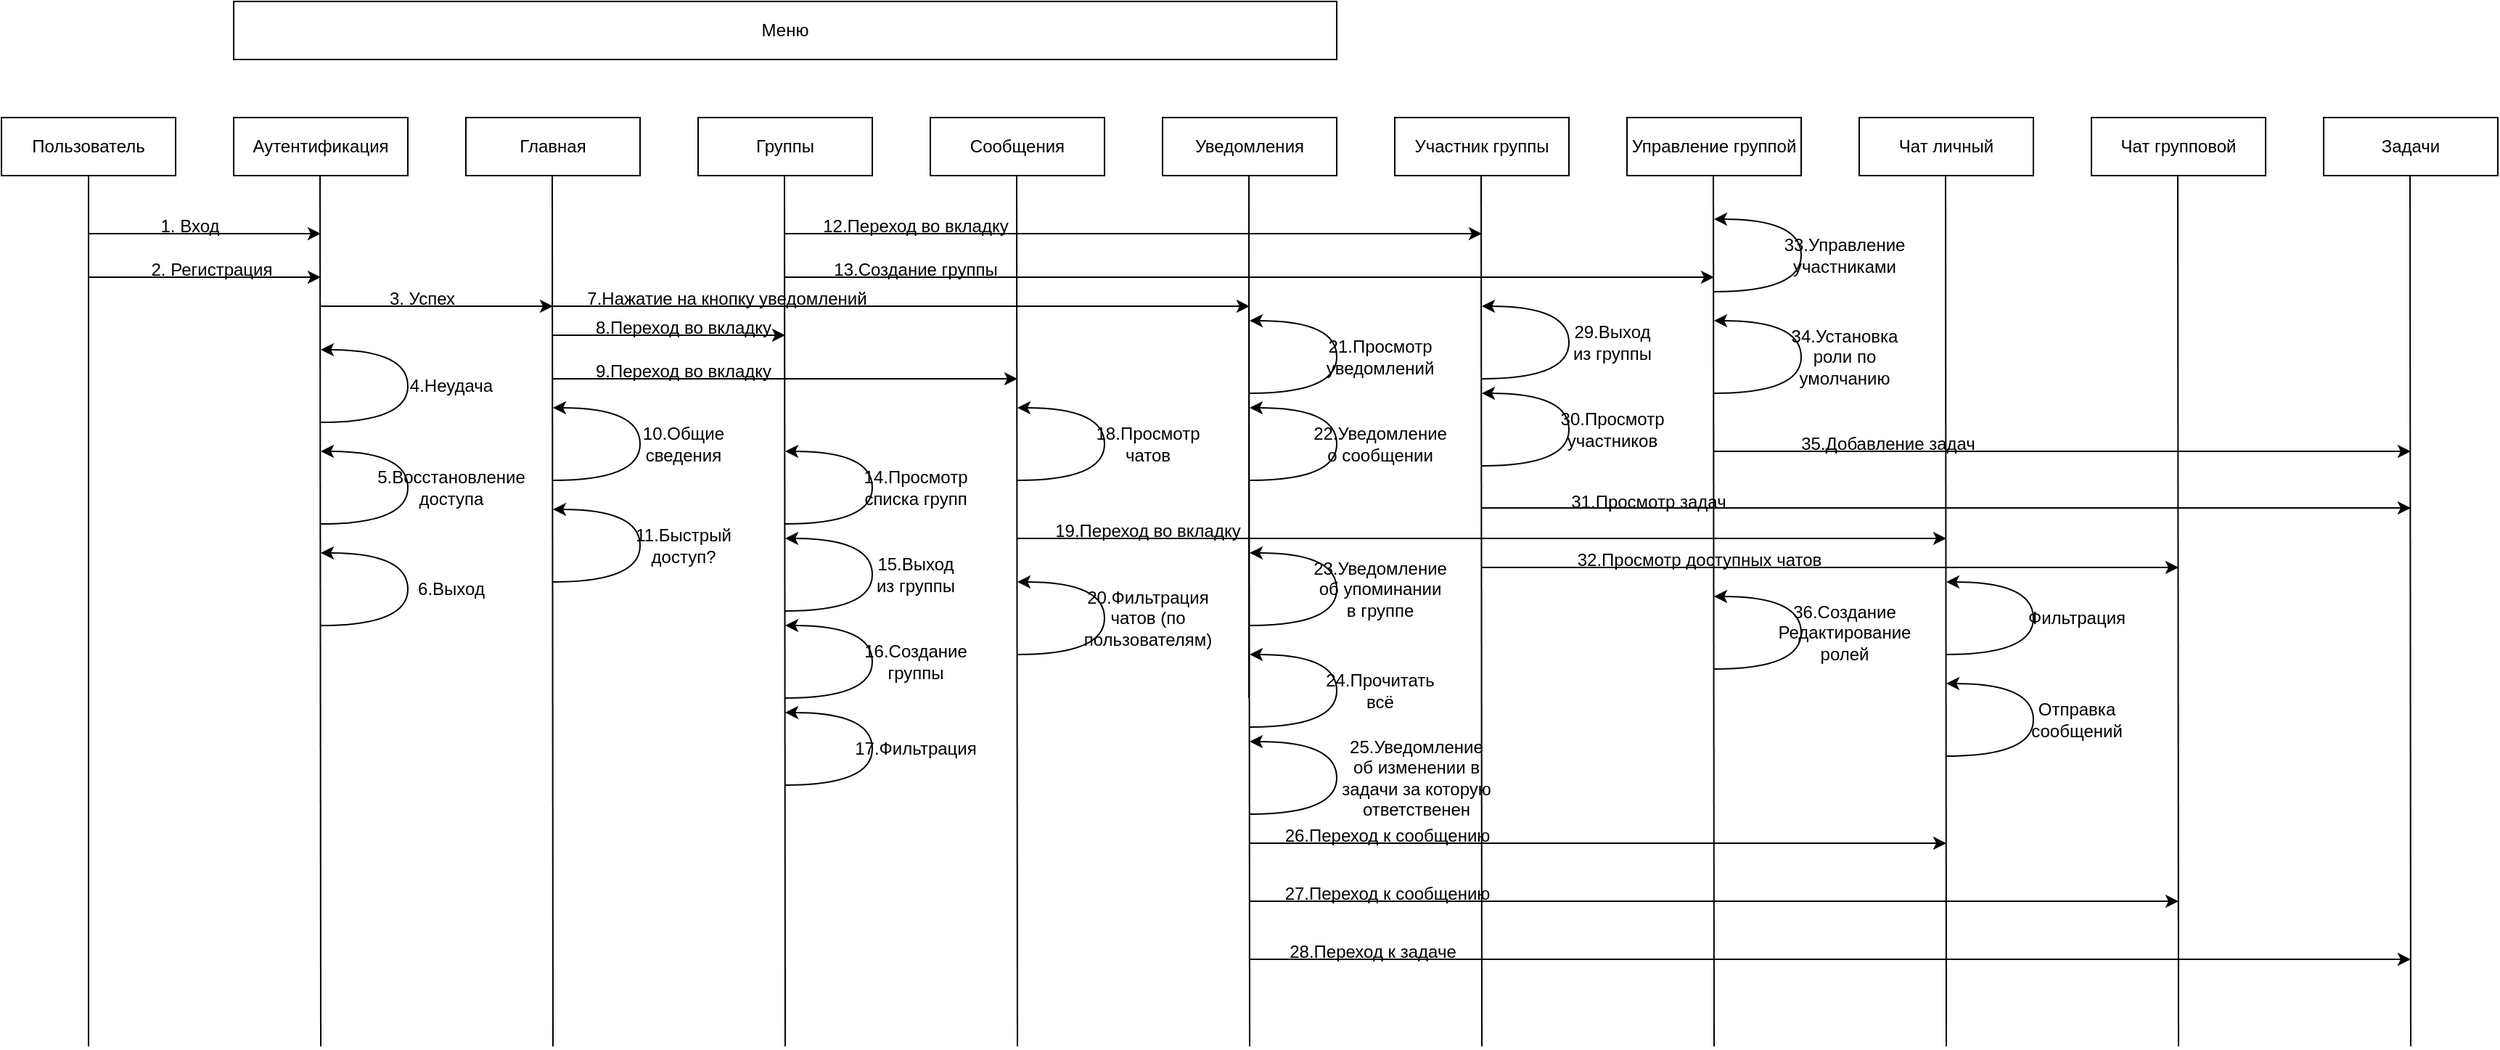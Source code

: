<mxfile version="26.0.15">
  <diagram name="Страница — 1" id="s5lSltHHKo5J-6hGRJNd">
    <mxGraphModel dx="1366" dy="1923" grid="1" gridSize="10" guides="1" tooltips="1" connect="1" arrows="1" fold="1" page="1" pageScale="1" pageWidth="827" pageHeight="1169" math="0" shadow="0">
      <root>
        <mxCell id="0" />
        <mxCell id="1" parent="0" />
        <mxCell id="kUCPnOPIUIojSf-nV9jS-2" value="Пользователь" style="rounded=0;whiteSpace=wrap;html=1;" parent="1" vertex="1">
          <mxGeometry x="80" y="40" width="120" height="40" as="geometry" />
        </mxCell>
        <mxCell id="kUCPnOPIUIojSf-nV9jS-3" value="Аутентификация" style="rounded=0;whiteSpace=wrap;html=1;" parent="1" vertex="1">
          <mxGeometry x="240" y="40" width="120" height="40" as="geometry" />
        </mxCell>
        <mxCell id="kUCPnOPIUIojSf-nV9jS-5" value="" style="endArrow=none;html=1;rounded=0;entryX=0.5;entryY=1;entryDx=0;entryDy=0;" parent="1" target="kUCPnOPIUIojSf-nV9jS-2" edge="1">
          <mxGeometry width="50" height="50" relative="1" as="geometry">
            <mxPoint x="140" y="680" as="sourcePoint" />
            <mxPoint x="440" y="380" as="targetPoint" />
          </mxGeometry>
        </mxCell>
        <mxCell id="kUCPnOPIUIojSf-nV9jS-6" value="" style="endArrow=classic;html=1;rounded=0;" parent="1" edge="1">
          <mxGeometry width="50" height="50" relative="1" as="geometry">
            <mxPoint x="140" y="120" as="sourcePoint" />
            <mxPoint x="300" y="120" as="targetPoint" />
          </mxGeometry>
        </mxCell>
        <mxCell id="kUCPnOPIUIojSf-nV9jS-7" value="" style="endArrow=none;html=1;rounded=0;entryX=0.5;entryY=1;entryDx=0;entryDy=0;" parent="1" edge="1">
          <mxGeometry width="50" height="50" relative="1" as="geometry">
            <mxPoint x="300" y="680" as="sourcePoint" />
            <mxPoint x="299.5" y="80" as="targetPoint" />
          </mxGeometry>
        </mxCell>
        <mxCell id="kUCPnOPIUIojSf-nV9jS-8" value="1. Вход" style="text;html=1;align=center;verticalAlign=middle;whiteSpace=wrap;rounded=0;" parent="1" vertex="1">
          <mxGeometry x="180" y="100" width="60" height="30" as="geometry" />
        </mxCell>
        <mxCell id="kUCPnOPIUIojSf-nV9jS-10" value="" style="endArrow=classic;html=1;rounded=0;" parent="1" edge="1">
          <mxGeometry width="50" height="50" relative="1" as="geometry">
            <mxPoint x="140" y="150" as="sourcePoint" />
            <mxPoint x="300" y="150" as="targetPoint" />
          </mxGeometry>
        </mxCell>
        <mxCell id="kUCPnOPIUIojSf-nV9jS-11" value="2. Регистрация" style="text;html=1;align=center;verticalAlign=middle;whiteSpace=wrap;rounded=0;" parent="1" vertex="1">
          <mxGeometry x="180" y="130" width="90" height="30" as="geometry" />
        </mxCell>
        <mxCell id="kUCPnOPIUIojSf-nV9jS-13" value="Главная" style="rounded=0;whiteSpace=wrap;html=1;" parent="1" vertex="1">
          <mxGeometry x="400" y="40" width="120" height="40" as="geometry" />
        </mxCell>
        <mxCell id="kUCPnOPIUIojSf-nV9jS-14" value="" style="endArrow=none;html=1;rounded=0;entryX=0.5;entryY=1;entryDx=0;entryDy=0;" parent="1" edge="1">
          <mxGeometry width="50" height="50" relative="1" as="geometry">
            <mxPoint x="460" y="680" as="sourcePoint" />
            <mxPoint x="459.5" y="80" as="targetPoint" />
          </mxGeometry>
        </mxCell>
        <mxCell id="kUCPnOPIUIojSf-nV9jS-15" value="Группы" style="rounded=0;whiteSpace=wrap;html=1;" parent="1" vertex="1">
          <mxGeometry x="560" y="40" width="120" height="40" as="geometry" />
        </mxCell>
        <mxCell id="kUCPnOPIUIojSf-nV9jS-16" value="" style="endArrow=none;html=1;rounded=0;entryX=0.5;entryY=1;entryDx=0;entryDy=0;" parent="1" edge="1">
          <mxGeometry width="50" height="50" relative="1" as="geometry">
            <mxPoint x="620" y="680" as="sourcePoint" />
            <mxPoint x="619.5" y="80" as="targetPoint" />
          </mxGeometry>
        </mxCell>
        <mxCell id="kUCPnOPIUIojSf-nV9jS-17" value="Сообщения" style="rounded=0;whiteSpace=wrap;html=1;" parent="1" vertex="1">
          <mxGeometry x="720" y="40" width="120" height="40" as="geometry" />
        </mxCell>
        <mxCell id="kUCPnOPIUIojSf-nV9jS-18" value="" style="endArrow=none;html=1;rounded=0;entryX=0.5;entryY=1;entryDx=0;entryDy=0;" parent="1" edge="1">
          <mxGeometry width="50" height="50" relative="1" as="geometry">
            <mxPoint x="780" y="680" as="sourcePoint" />
            <mxPoint x="779.5" y="80" as="targetPoint" />
          </mxGeometry>
        </mxCell>
        <mxCell id="kUCPnOPIUIojSf-nV9jS-19" value="" style="endArrow=classic;html=1;rounded=0;" parent="1" edge="1">
          <mxGeometry width="50" height="50" relative="1" as="geometry">
            <mxPoint x="460" y="190" as="sourcePoint" />
            <mxPoint x="620" y="190" as="targetPoint" />
          </mxGeometry>
        </mxCell>
        <mxCell id="kUCPnOPIUIojSf-nV9jS-20" value="8.Переход во вкладку" style="text;html=1;align=center;verticalAlign=middle;whiteSpace=wrap;rounded=0;" parent="1" vertex="1">
          <mxGeometry x="480" y="170" width="140" height="30" as="geometry" />
        </mxCell>
        <mxCell id="kUCPnOPIUIojSf-nV9jS-21" value="" style="endArrow=classic;html=1;rounded=0;" parent="1" edge="1">
          <mxGeometry width="50" height="50" relative="1" as="geometry">
            <mxPoint x="460" y="220" as="sourcePoint" />
            <mxPoint x="780" y="220" as="targetPoint" />
          </mxGeometry>
        </mxCell>
        <mxCell id="kUCPnOPIUIojSf-nV9jS-25" value="" style="endArrow=classic;html=1;rounded=0;" parent="1" edge="1">
          <mxGeometry width="50" height="50" relative="1" as="geometry">
            <mxPoint x="300" y="170" as="sourcePoint" />
            <mxPoint x="460" y="170" as="targetPoint" />
          </mxGeometry>
        </mxCell>
        <mxCell id="kUCPnOPIUIojSf-nV9jS-26" value="3. Успех" style="text;html=1;align=center;verticalAlign=middle;whiteSpace=wrap;rounded=0;" parent="1" vertex="1">
          <mxGeometry x="340" y="150" width="60" height="30" as="geometry" />
        </mxCell>
        <mxCell id="kUCPnOPIUIojSf-nV9jS-27" value="" style="curved=1;endArrow=classic;html=1;rounded=0;" parent="1" edge="1">
          <mxGeometry width="50" height="50" relative="1" as="geometry">
            <mxPoint x="300" y="250" as="sourcePoint" />
            <mxPoint x="300" y="200" as="targetPoint" />
            <Array as="points">
              <mxPoint x="360" y="250" />
              <mxPoint x="360" y="200" />
              <mxPoint x="300" y="200" />
            </Array>
          </mxGeometry>
        </mxCell>
        <mxCell id="kUCPnOPIUIojSf-nV9jS-28" value="4.Неудача" style="text;html=1;align=center;verticalAlign=middle;whiteSpace=wrap;rounded=0;" parent="1" vertex="1">
          <mxGeometry x="360" y="210" width="60" height="30" as="geometry" />
        </mxCell>
        <mxCell id="kUCPnOPIUIojSf-nV9jS-31" value="9.Переход во вкладку" style="text;html=1;align=center;verticalAlign=middle;whiteSpace=wrap;rounded=0;" parent="1" vertex="1">
          <mxGeometry x="480" y="200" width="140" height="30" as="geometry" />
        </mxCell>
        <mxCell id="kUCPnOPIUIojSf-nV9jS-32" value="Уведомления" style="rounded=0;whiteSpace=wrap;html=1;" parent="1" vertex="1">
          <mxGeometry x="880" y="40" width="120" height="40" as="geometry" />
        </mxCell>
        <mxCell id="kUCPnOPIUIojSf-nV9jS-33" value="" style="endArrow=none;html=1;rounded=0;entryX=0.5;entryY=1;entryDx=0;entryDy=0;" parent="1" edge="1">
          <mxGeometry width="50" height="50" relative="1" as="geometry">
            <mxPoint x="939.5" y="440" as="sourcePoint" />
            <mxPoint x="939.5" y="80" as="targetPoint" />
          </mxGeometry>
        </mxCell>
        <mxCell id="kUCPnOPIUIojSf-nV9jS-34" value="" style="curved=1;endArrow=classic;html=1;rounded=0;" parent="1" edge="1">
          <mxGeometry width="50" height="50" relative="1" as="geometry">
            <mxPoint x="620" y="320" as="sourcePoint" />
            <mxPoint x="620" y="270" as="targetPoint" />
            <Array as="points">
              <mxPoint x="680" y="320" />
              <mxPoint x="680" y="270" />
              <mxPoint x="620" y="270" />
            </Array>
          </mxGeometry>
        </mxCell>
        <mxCell id="kUCPnOPIUIojSf-nV9jS-35" value="14.Просмотр списка групп" style="text;html=1;align=center;verticalAlign=middle;whiteSpace=wrap;rounded=0;" parent="1" vertex="1">
          <mxGeometry x="680" y="280" width="60" height="30" as="geometry" />
        </mxCell>
        <mxCell id="kUCPnOPIUIojSf-nV9jS-36" value="Участник группы" style="rounded=0;whiteSpace=wrap;html=1;" parent="1" vertex="1">
          <mxGeometry x="1040" y="40" width="120" height="40" as="geometry" />
        </mxCell>
        <mxCell id="kUCPnOPIUIojSf-nV9jS-37" value="" style="endArrow=none;html=1;rounded=0;entryX=0.5;entryY=1;entryDx=0;entryDy=0;" parent="1" edge="1">
          <mxGeometry width="50" height="50" relative="1" as="geometry">
            <mxPoint x="1100" y="680" as="sourcePoint" />
            <mxPoint x="1099.5" y="80" as="targetPoint" />
          </mxGeometry>
        </mxCell>
        <mxCell id="kUCPnOPIUIojSf-nV9jS-38" value="Управление группой" style="rounded=0;whiteSpace=wrap;html=1;" parent="1" vertex="1">
          <mxGeometry x="1200" y="40" width="120" height="40" as="geometry" />
        </mxCell>
        <mxCell id="kUCPnOPIUIojSf-nV9jS-39" value="" style="endArrow=none;html=1;rounded=0;entryX=0.5;entryY=1;entryDx=0;entryDy=0;" parent="1" edge="1">
          <mxGeometry width="50" height="50" relative="1" as="geometry">
            <mxPoint x="1260" y="680" as="sourcePoint" />
            <mxPoint x="1259.5" y="80" as="targetPoint" />
          </mxGeometry>
        </mxCell>
        <mxCell id="kUCPnOPIUIojSf-nV9jS-40" value="" style="curved=1;endArrow=classic;html=1;rounded=0;" parent="1" edge="1">
          <mxGeometry width="50" height="50" relative="1" as="geometry">
            <mxPoint x="620" y="380" as="sourcePoint" />
            <mxPoint x="620" y="330" as="targetPoint" />
            <Array as="points">
              <mxPoint x="680" y="380" />
              <mxPoint x="680" y="330" />
              <mxPoint x="620" y="330" />
            </Array>
          </mxGeometry>
        </mxCell>
        <mxCell id="kUCPnOPIUIojSf-nV9jS-41" value="15.Выход из группы" style="text;html=1;align=center;verticalAlign=middle;whiteSpace=wrap;rounded=0;" parent="1" vertex="1">
          <mxGeometry x="680" y="340" width="60" height="30" as="geometry" />
        </mxCell>
        <mxCell id="kUCPnOPIUIojSf-nV9jS-42" value="" style="endArrow=none;html=1;rounded=0;entryX=0.5;entryY=1;entryDx=0;entryDy=0;" parent="1" edge="1">
          <mxGeometry width="50" height="50" relative="1" as="geometry">
            <mxPoint x="940" y="680" as="sourcePoint" />
            <mxPoint x="939.5" y="80" as="targetPoint" />
          </mxGeometry>
        </mxCell>
        <mxCell id="kUCPnOPIUIojSf-nV9jS-46" value="" style="endArrow=classic;html=1;rounded=0;" parent="1" edge="1">
          <mxGeometry width="50" height="50" relative="1" as="geometry">
            <mxPoint x="620" y="120" as="sourcePoint" />
            <mxPoint x="1100" y="120" as="targetPoint" />
          </mxGeometry>
        </mxCell>
        <mxCell id="kUCPnOPIUIojSf-nV9jS-47" value="12.Переход во вкладку" style="text;html=1;align=center;verticalAlign=middle;whiteSpace=wrap;rounded=0;" parent="1" vertex="1">
          <mxGeometry x="640" y="100" width="140" height="30" as="geometry" />
        </mxCell>
        <mxCell id="kUCPnOPIUIojSf-nV9jS-50" value="" style="endArrow=classic;html=1;rounded=0;" parent="1" edge="1">
          <mxGeometry width="50" height="50" relative="1" as="geometry">
            <mxPoint x="620" y="150" as="sourcePoint" />
            <mxPoint x="1260" y="150" as="targetPoint" />
          </mxGeometry>
        </mxCell>
        <mxCell id="kUCPnOPIUIojSf-nV9jS-51" value="13.Создание группы" style="text;html=1;align=center;verticalAlign=middle;whiteSpace=wrap;rounded=0;" parent="1" vertex="1">
          <mxGeometry x="640" y="130" width="140" height="30" as="geometry" />
        </mxCell>
        <mxCell id="kUCPnOPIUIojSf-nV9jS-54" value="" style="curved=1;endArrow=classic;html=1;rounded=0;" parent="1" edge="1">
          <mxGeometry width="50" height="50" relative="1" as="geometry">
            <mxPoint x="780" y="290" as="sourcePoint" />
            <mxPoint x="780" y="240" as="targetPoint" />
            <Array as="points">
              <mxPoint x="840" y="290" />
              <mxPoint x="840" y="240" />
              <mxPoint x="780" y="240" />
            </Array>
          </mxGeometry>
        </mxCell>
        <mxCell id="kUCPnOPIUIojSf-nV9jS-55" value="18.&lt;span style=&quot;background-color: transparent; color: light-dark(rgb(0, 0, 0), rgb(255, 255, 255));&quot;&gt;Просмотр чатов&lt;/span&gt;" style="text;html=1;align=center;verticalAlign=middle;whiteSpace=wrap;rounded=0;" parent="1" vertex="1">
          <mxGeometry x="840" y="250" width="60" height="30" as="geometry" />
        </mxCell>
        <mxCell id="kUCPnOPIUIojSf-nV9jS-58" value="Чат личный" style="rounded=0;whiteSpace=wrap;html=1;" parent="1" vertex="1">
          <mxGeometry x="1360" y="40" width="120" height="40" as="geometry" />
        </mxCell>
        <mxCell id="kUCPnOPIUIojSf-nV9jS-59" value="" style="endArrow=none;html=1;rounded=0;entryX=0.5;entryY=1;entryDx=0;entryDy=0;" parent="1" edge="1">
          <mxGeometry width="50" height="50" relative="1" as="geometry">
            <mxPoint x="1420" y="680" as="sourcePoint" />
            <mxPoint x="1419.5" y="80" as="targetPoint" />
          </mxGeometry>
        </mxCell>
        <mxCell id="kUCPnOPIUIojSf-nV9jS-60" value="" style="endArrow=classic;html=1;rounded=0;" parent="1" edge="1">
          <mxGeometry width="50" height="50" relative="1" as="geometry">
            <mxPoint x="780" y="330" as="sourcePoint" />
            <mxPoint x="1420" y="330" as="targetPoint" />
          </mxGeometry>
        </mxCell>
        <mxCell id="kUCPnOPIUIojSf-nV9jS-61" value="19.Переход во вкладку" style="text;html=1;align=center;verticalAlign=middle;whiteSpace=wrap;rounded=0;" parent="1" vertex="1">
          <mxGeometry x="800" y="310" width="140" height="30" as="geometry" />
        </mxCell>
        <mxCell id="kUCPnOPIUIojSf-nV9jS-62" value="" style="curved=1;endArrow=classic;html=1;rounded=0;" parent="1" edge="1">
          <mxGeometry width="50" height="50" relative="1" as="geometry">
            <mxPoint x="620" y="440" as="sourcePoint" />
            <mxPoint x="620" y="390" as="targetPoint" />
            <Array as="points">
              <mxPoint x="680" y="440" />
              <mxPoint x="680" y="390" />
              <mxPoint x="620" y="390" />
            </Array>
          </mxGeometry>
        </mxCell>
        <mxCell id="kUCPnOPIUIojSf-nV9jS-63" value="16.Создание группы" style="text;html=1;align=center;verticalAlign=middle;whiteSpace=wrap;rounded=0;" parent="1" vertex="1">
          <mxGeometry x="680" y="400" width="60" height="30" as="geometry" />
        </mxCell>
        <mxCell id="kUCPnOPIUIojSf-nV9jS-64" value="" style="curved=1;endArrow=classic;html=1;rounded=0;" parent="1" edge="1">
          <mxGeometry width="50" height="50" relative="1" as="geometry">
            <mxPoint x="620" y="500" as="sourcePoint" />
            <mxPoint x="620" y="450" as="targetPoint" />
            <Array as="points">
              <mxPoint x="680" y="500" />
              <mxPoint x="680" y="450" />
              <mxPoint x="620" y="450" />
            </Array>
          </mxGeometry>
        </mxCell>
        <mxCell id="kUCPnOPIUIojSf-nV9jS-65" value="17.Фильтрация" style="text;html=1;align=center;verticalAlign=middle;whiteSpace=wrap;rounded=0;" parent="1" vertex="1">
          <mxGeometry x="680" y="460" width="60" height="30" as="geometry" />
        </mxCell>
        <mxCell id="kUCPnOPIUIojSf-nV9jS-66" value="" style="curved=1;endArrow=classic;html=1;rounded=0;" parent="1" edge="1">
          <mxGeometry width="50" height="50" relative="1" as="geometry">
            <mxPoint x="780" y="410" as="sourcePoint" />
            <mxPoint x="780" y="360" as="targetPoint" />
            <Array as="points">
              <mxPoint x="840" y="410" />
              <mxPoint x="840" y="360" />
              <mxPoint x="780" y="360" />
            </Array>
          </mxGeometry>
        </mxCell>
        <mxCell id="kUCPnOPIUIojSf-nV9jS-67" value="20.Фильтрация&lt;div&gt;чатов (по пользователям)&lt;/div&gt;" style="text;html=1;align=center;verticalAlign=middle;whiteSpace=wrap;rounded=0;" parent="1" vertex="1">
          <mxGeometry x="840" y="370" width="60" height="30" as="geometry" />
        </mxCell>
        <mxCell id="kUCPnOPIUIojSf-nV9jS-68" value="" style="curved=1;endArrow=classic;html=1;rounded=0;" parent="1" edge="1">
          <mxGeometry width="50" height="50" relative="1" as="geometry">
            <mxPoint x="1420" y="410" as="sourcePoint" />
            <mxPoint x="1420" y="360" as="targetPoint" />
            <Array as="points">
              <mxPoint x="1480" y="410" />
              <mxPoint x="1480" y="360" />
              <mxPoint x="1420" y="360" />
            </Array>
          </mxGeometry>
        </mxCell>
        <mxCell id="kUCPnOPIUIojSf-nV9jS-69" value="Фильтрация" style="text;html=1;align=center;verticalAlign=middle;whiteSpace=wrap;rounded=0;" parent="1" vertex="1">
          <mxGeometry x="1480" y="370" width="60" height="30" as="geometry" />
        </mxCell>
        <mxCell id="kUCPnOPIUIojSf-nV9jS-70" value="" style="curved=1;endArrow=classic;html=1;rounded=0;" parent="1" edge="1">
          <mxGeometry width="50" height="50" relative="1" as="geometry">
            <mxPoint x="1100" y="220" as="sourcePoint" />
            <mxPoint x="1100" y="170" as="targetPoint" />
            <Array as="points">
              <mxPoint x="1160" y="220" />
              <mxPoint x="1160" y="170" />
              <mxPoint x="1100" y="170" />
            </Array>
          </mxGeometry>
        </mxCell>
        <mxCell id="kUCPnOPIUIojSf-nV9jS-71" value="29.Выход из группы" style="text;html=1;align=center;verticalAlign=middle;whiteSpace=wrap;rounded=0;" parent="1" vertex="1">
          <mxGeometry x="1160" y="180" width="60" height="30" as="geometry" />
        </mxCell>
        <mxCell id="kUCPnOPIUIojSf-nV9jS-72" value="" style="curved=1;endArrow=classic;html=1;rounded=0;" parent="1" edge="1">
          <mxGeometry width="50" height="50" relative="1" as="geometry">
            <mxPoint x="1100" y="280" as="sourcePoint" />
            <mxPoint x="1100" y="230" as="targetPoint" />
            <Array as="points">
              <mxPoint x="1160" y="280" />
              <mxPoint x="1160" y="230" />
              <mxPoint x="1100" y="230" />
            </Array>
          </mxGeometry>
        </mxCell>
        <mxCell id="kUCPnOPIUIojSf-nV9jS-73" value="30.Просмотр участников" style="text;html=1;align=center;verticalAlign=middle;whiteSpace=wrap;rounded=0;" parent="1" vertex="1">
          <mxGeometry x="1160" y="240" width="60" height="30" as="geometry" />
        </mxCell>
        <mxCell id="kUCPnOPIUIojSf-nV9jS-74" value="" style="curved=1;endArrow=classic;html=1;rounded=0;" parent="1" edge="1">
          <mxGeometry width="50" height="50" relative="1" as="geometry">
            <mxPoint x="1420" y="480" as="sourcePoint" />
            <mxPoint x="1420" y="430" as="targetPoint" />
            <Array as="points">
              <mxPoint x="1480" y="480" />
              <mxPoint x="1480" y="430" />
              <mxPoint x="1420" y="430" />
            </Array>
          </mxGeometry>
        </mxCell>
        <mxCell id="kUCPnOPIUIojSf-nV9jS-75" value="Отправка сообщений" style="text;html=1;align=center;verticalAlign=middle;whiteSpace=wrap;rounded=0;" parent="1" vertex="1">
          <mxGeometry x="1480" y="440" width="60" height="30" as="geometry" />
        </mxCell>
        <mxCell id="kUCPnOPIUIojSf-nV9jS-76" value="Меню" style="rounded=0;whiteSpace=wrap;html=1;" parent="1" vertex="1">
          <mxGeometry x="240" y="-40" width="760" height="40" as="geometry" />
        </mxCell>
        <mxCell id="kUCPnOPIUIojSf-nV9jS-77" value="" style="curved=1;endArrow=classic;html=1;rounded=0;" parent="1" edge="1">
          <mxGeometry width="50" height="50" relative="1" as="geometry">
            <mxPoint x="300" y="320" as="sourcePoint" />
            <mxPoint x="300" y="270" as="targetPoint" />
            <Array as="points">
              <mxPoint x="360" y="320" />
              <mxPoint x="360" y="270" />
              <mxPoint x="300" y="270" />
            </Array>
          </mxGeometry>
        </mxCell>
        <mxCell id="kUCPnOPIUIojSf-nV9jS-78" value="5.Восстановление доступа" style="text;html=1;align=center;verticalAlign=middle;whiteSpace=wrap;rounded=0;" parent="1" vertex="1">
          <mxGeometry x="360" y="280" width="60" height="30" as="geometry" />
        </mxCell>
        <mxCell id="kUCPnOPIUIojSf-nV9jS-79" value="" style="curved=1;endArrow=classic;html=1;rounded=0;" parent="1" edge="1">
          <mxGeometry width="50" height="50" relative="1" as="geometry">
            <mxPoint x="460" y="290" as="sourcePoint" />
            <mxPoint x="460" y="240" as="targetPoint" />
            <Array as="points">
              <mxPoint x="520" y="290" />
              <mxPoint x="520" y="240" />
              <mxPoint x="460" y="240" />
            </Array>
          </mxGeometry>
        </mxCell>
        <mxCell id="kUCPnOPIUIojSf-nV9jS-80" value="10.Общие сведения" style="text;html=1;align=center;verticalAlign=middle;whiteSpace=wrap;rounded=0;" parent="1" vertex="1">
          <mxGeometry x="520" y="250" width="60" height="30" as="geometry" />
        </mxCell>
        <mxCell id="kUCPnOPIUIojSf-nV9jS-81" value="" style="curved=1;endArrow=classic;html=1;rounded=0;" parent="1" edge="1">
          <mxGeometry width="50" height="50" relative="1" as="geometry">
            <mxPoint x="460" y="360" as="sourcePoint" />
            <mxPoint x="460" y="310" as="targetPoint" />
            <Array as="points">
              <mxPoint x="520" y="360" />
              <mxPoint x="520" y="310" />
              <mxPoint x="460" y="310" />
            </Array>
          </mxGeometry>
        </mxCell>
        <mxCell id="kUCPnOPIUIojSf-nV9jS-82" value="11.Быстрый доступ?" style="text;html=1;align=center;verticalAlign=middle;whiteSpace=wrap;rounded=0;" parent="1" vertex="1">
          <mxGeometry x="520" y="320" width="60" height="30" as="geometry" />
        </mxCell>
        <mxCell id="kUCPnOPIUIojSf-nV9jS-83" value="" style="curved=1;endArrow=classic;html=1;rounded=0;" parent="1" edge="1">
          <mxGeometry width="50" height="50" relative="1" as="geometry">
            <mxPoint x="940" y="230" as="sourcePoint" />
            <mxPoint x="940" y="180" as="targetPoint" />
            <Array as="points">
              <mxPoint x="1000" y="230" />
              <mxPoint x="1000" y="180" />
              <mxPoint x="940" y="180" />
            </Array>
          </mxGeometry>
        </mxCell>
        <mxCell id="kUCPnOPIUIojSf-nV9jS-84" value="21.Просмотр уведомлений" style="text;html=1;align=center;verticalAlign=middle;whiteSpace=wrap;rounded=0;" parent="1" vertex="1">
          <mxGeometry x="1000" y="190" width="60" height="30" as="geometry" />
        </mxCell>
        <mxCell id="kUCPnOPIUIojSf-nV9jS-87" value="" style="endArrow=classic;html=1;rounded=0;" parent="1" edge="1">
          <mxGeometry width="50" height="50" relative="1" as="geometry">
            <mxPoint x="460" y="170" as="sourcePoint" />
            <mxPoint x="940" y="170" as="targetPoint" />
          </mxGeometry>
        </mxCell>
        <mxCell id="kUCPnOPIUIojSf-nV9jS-88" value="7.Нажатие на кнопку уведомлений" style="text;html=1;align=center;verticalAlign=middle;whiteSpace=wrap;rounded=0;" parent="1" vertex="1">
          <mxGeometry x="470" y="150" width="220" height="30" as="geometry" />
        </mxCell>
        <mxCell id="kUCPnOPIUIojSf-nV9jS-89" value="" style="curved=1;endArrow=classic;html=1;rounded=0;" parent="1" edge="1">
          <mxGeometry width="50" height="50" relative="1" as="geometry">
            <mxPoint x="300" y="390" as="sourcePoint" />
            <mxPoint x="300" y="340" as="targetPoint" />
            <Array as="points">
              <mxPoint x="360" y="390" />
              <mxPoint x="360" y="340" />
              <mxPoint x="300" y="340" />
            </Array>
          </mxGeometry>
        </mxCell>
        <mxCell id="kUCPnOPIUIojSf-nV9jS-90" value="6.Выход" style="text;html=1;align=center;verticalAlign=middle;whiteSpace=wrap;rounded=0;" parent="1" vertex="1">
          <mxGeometry x="360" y="350" width="60" height="30" as="geometry" />
        </mxCell>
        <mxCell id="kUCPnOPIUIojSf-nV9jS-92" value="" style="curved=1;endArrow=classic;html=1;rounded=0;" parent="1" edge="1">
          <mxGeometry width="50" height="50" relative="1" as="geometry">
            <mxPoint x="940" y="290" as="sourcePoint" />
            <mxPoint x="940" y="240" as="targetPoint" />
            <Array as="points">
              <mxPoint x="1000" y="290" />
              <mxPoint x="1000" y="240" />
              <mxPoint x="940" y="240" />
            </Array>
          </mxGeometry>
        </mxCell>
        <mxCell id="kUCPnOPIUIojSf-nV9jS-93" value="22.Уведомление о сообщении" style="text;html=1;align=center;verticalAlign=middle;whiteSpace=wrap;rounded=0;" parent="1" vertex="1">
          <mxGeometry x="1000" y="250" width="60" height="30" as="geometry" />
        </mxCell>
        <mxCell id="kUCPnOPIUIojSf-nV9jS-94" value="" style="curved=1;endArrow=classic;html=1;rounded=0;" parent="1" edge="1">
          <mxGeometry width="50" height="50" relative="1" as="geometry">
            <mxPoint x="940" y="390" as="sourcePoint" />
            <mxPoint x="940" y="340" as="targetPoint" />
            <Array as="points">
              <mxPoint x="1000" y="390" />
              <mxPoint x="1000" y="340" />
              <mxPoint x="940" y="340" />
            </Array>
          </mxGeometry>
        </mxCell>
        <mxCell id="kUCPnOPIUIojSf-nV9jS-95" value="23.Уведомление об упоминании в группе" style="text;html=1;align=center;verticalAlign=middle;whiteSpace=wrap;rounded=0;" parent="1" vertex="1">
          <mxGeometry x="1000" y="350" width="60" height="30" as="geometry" />
        </mxCell>
        <mxCell id="kUCPnOPIUIojSf-nV9jS-96" value="" style="curved=1;endArrow=classic;html=1;rounded=0;" parent="1" edge="1">
          <mxGeometry width="50" height="50" relative="1" as="geometry">
            <mxPoint x="940" y="460" as="sourcePoint" />
            <mxPoint x="940" y="410" as="targetPoint" />
            <Array as="points">
              <mxPoint x="1000" y="460" />
              <mxPoint x="1000" y="410" />
              <mxPoint x="940" y="410" />
            </Array>
          </mxGeometry>
        </mxCell>
        <mxCell id="kUCPnOPIUIojSf-nV9jS-97" value="24.Прочитать всё" style="text;html=1;align=center;verticalAlign=middle;whiteSpace=wrap;rounded=0;" parent="1" vertex="1">
          <mxGeometry x="1000" y="420" width="60" height="30" as="geometry" />
        </mxCell>
        <mxCell id="kUCPnOPIUIojSf-nV9jS-101" value="" style="endArrow=classic;html=1;rounded=0;" parent="1" edge="1">
          <mxGeometry width="50" height="50" relative="1" as="geometry">
            <mxPoint x="940" y="540" as="sourcePoint" />
            <mxPoint x="1420" y="540" as="targetPoint" />
          </mxGeometry>
        </mxCell>
        <mxCell id="kUCPnOPIUIojSf-nV9jS-102" value="26.Переход к сообщению" style="text;html=1;align=center;verticalAlign=middle;whiteSpace=wrap;rounded=0;" parent="1" vertex="1">
          <mxGeometry x="960" y="520" width="150" height="30" as="geometry" />
        </mxCell>
        <mxCell id="kUCPnOPIUIojSf-nV9jS-105" value="Чат групповой" style="rounded=0;whiteSpace=wrap;html=1;" parent="1" vertex="1">
          <mxGeometry x="1520" y="40" width="120" height="40" as="geometry" />
        </mxCell>
        <mxCell id="kUCPnOPIUIojSf-nV9jS-106" value="" style="endArrow=none;html=1;rounded=0;entryX=0.5;entryY=1;entryDx=0;entryDy=0;" parent="1" edge="1">
          <mxGeometry width="50" height="50" relative="1" as="geometry">
            <mxPoint x="1580" y="680" as="sourcePoint" />
            <mxPoint x="1579.5" y="80" as="targetPoint" />
          </mxGeometry>
        </mxCell>
        <mxCell id="kUCPnOPIUIojSf-nV9jS-107" value="Задачи" style="rounded=0;whiteSpace=wrap;html=1;" parent="1" vertex="1">
          <mxGeometry x="1680" y="40" width="120" height="40" as="geometry" />
        </mxCell>
        <mxCell id="kUCPnOPIUIojSf-nV9jS-108" value="" style="endArrow=none;html=1;rounded=0;entryX=0.5;entryY=1;entryDx=0;entryDy=0;" parent="1" edge="1">
          <mxGeometry width="50" height="50" relative="1" as="geometry">
            <mxPoint x="1740" y="680" as="sourcePoint" />
            <mxPoint x="1739.5" y="80" as="targetPoint" />
          </mxGeometry>
        </mxCell>
        <mxCell id="3MGng4BcUYbXlGZzXN4c-1" value="" style="endArrow=classic;html=1;rounded=0;" edge="1" parent="1">
          <mxGeometry width="50" height="50" relative="1" as="geometry">
            <mxPoint x="940" y="580" as="sourcePoint" />
            <mxPoint x="1580" y="580" as="targetPoint" />
          </mxGeometry>
        </mxCell>
        <mxCell id="3MGng4BcUYbXlGZzXN4c-2" value="27.Переход к сообщению" style="text;html=1;align=center;verticalAlign=middle;whiteSpace=wrap;rounded=0;" vertex="1" parent="1">
          <mxGeometry x="960" y="560" width="150" height="30" as="geometry" />
        </mxCell>
        <mxCell id="3MGng4BcUYbXlGZzXN4c-3" value="" style="curved=1;endArrow=classic;html=1;rounded=0;" edge="1" parent="1">
          <mxGeometry width="50" height="50" relative="1" as="geometry">
            <mxPoint x="940" y="520" as="sourcePoint" />
            <mxPoint x="940" y="470" as="targetPoint" />
            <Array as="points">
              <mxPoint x="1000" y="520" />
              <mxPoint x="1000" y="470" />
              <mxPoint x="940" y="470" />
            </Array>
          </mxGeometry>
        </mxCell>
        <mxCell id="3MGng4BcUYbXlGZzXN4c-4" value="25.Уведомление об изменении в задачи за которую ответственен" style="text;html=1;align=center;verticalAlign=middle;whiteSpace=wrap;rounded=0;" vertex="1" parent="1">
          <mxGeometry x="1000" y="480" width="110" height="30" as="geometry" />
        </mxCell>
        <mxCell id="3MGng4BcUYbXlGZzXN4c-5" value="" style="endArrow=classic;html=1;rounded=0;" edge="1" parent="1">
          <mxGeometry width="50" height="50" relative="1" as="geometry">
            <mxPoint x="940" y="620" as="sourcePoint" />
            <mxPoint x="1740" y="620" as="targetPoint" />
          </mxGeometry>
        </mxCell>
        <mxCell id="3MGng4BcUYbXlGZzXN4c-6" value="28.Переход к задаче" style="text;html=1;align=center;verticalAlign=middle;whiteSpace=wrap;rounded=0;" vertex="1" parent="1">
          <mxGeometry x="960" y="600" width="130" height="30" as="geometry" />
        </mxCell>
        <mxCell id="3MGng4BcUYbXlGZzXN4c-8" value="31.Просмотр задач" style="text;html=1;align=center;verticalAlign=middle;whiteSpace=wrap;rounded=0;" vertex="1" parent="1">
          <mxGeometry x="1160" y="290" width="110" height="30" as="geometry" />
        </mxCell>
        <mxCell id="3MGng4BcUYbXlGZzXN4c-9" value="" style="endArrow=classic;html=1;rounded=0;" edge="1" parent="1">
          <mxGeometry width="50" height="50" relative="1" as="geometry">
            <mxPoint x="1100" y="309" as="sourcePoint" />
            <mxPoint x="1740" y="309" as="targetPoint" />
          </mxGeometry>
        </mxCell>
        <mxCell id="3MGng4BcUYbXlGZzXN4c-14" value="" style="endArrow=classic;html=1;rounded=0;" edge="1" parent="1">
          <mxGeometry width="50" height="50" relative="1" as="geometry">
            <mxPoint x="1100" y="350" as="sourcePoint" />
            <mxPoint x="1580" y="350" as="targetPoint" />
          </mxGeometry>
        </mxCell>
        <mxCell id="3MGng4BcUYbXlGZzXN4c-15" value="32.Просмотр доступных чатов" style="text;html=1;align=center;verticalAlign=middle;whiteSpace=wrap;rounded=0;" vertex="1" parent="1">
          <mxGeometry x="1160" y="330" width="180" height="30" as="geometry" />
        </mxCell>
        <mxCell id="3MGng4BcUYbXlGZzXN4c-22" value="" style="curved=1;endArrow=classic;html=1;rounded=0;" edge="1" parent="1">
          <mxGeometry width="50" height="50" relative="1" as="geometry">
            <mxPoint x="1260" y="160" as="sourcePoint" />
            <mxPoint x="1260" y="110" as="targetPoint" />
            <Array as="points">
              <mxPoint x="1320" y="160" />
              <mxPoint x="1320" y="110" />
              <mxPoint x="1260" y="110" />
            </Array>
          </mxGeometry>
        </mxCell>
        <mxCell id="3MGng4BcUYbXlGZzXN4c-23" value="33.Управление участниками" style="text;html=1;align=center;verticalAlign=middle;whiteSpace=wrap;rounded=0;" vertex="1" parent="1">
          <mxGeometry x="1320" y="120" width="60" height="30" as="geometry" />
        </mxCell>
        <mxCell id="3MGng4BcUYbXlGZzXN4c-24" value="" style="curved=1;endArrow=classic;html=1;rounded=0;" edge="1" parent="1">
          <mxGeometry width="50" height="50" relative="1" as="geometry">
            <mxPoint x="1260" y="230" as="sourcePoint" />
            <mxPoint x="1260" y="180" as="targetPoint" />
            <Array as="points">
              <mxPoint x="1320" y="230" />
              <mxPoint x="1320" y="180" />
              <mxPoint x="1260" y="180" />
            </Array>
          </mxGeometry>
        </mxCell>
        <mxCell id="3MGng4BcUYbXlGZzXN4c-25" value="34.Установка роли по умолчанию" style="text;html=1;align=center;verticalAlign=middle;whiteSpace=wrap;rounded=0;" vertex="1" parent="1">
          <mxGeometry x="1320" y="190" width="60" height="30" as="geometry" />
        </mxCell>
        <mxCell id="3MGng4BcUYbXlGZzXN4c-27" value="35.Добавление задач" style="text;html=1;align=center;verticalAlign=middle;whiteSpace=wrap;rounded=0;" vertex="1" parent="1">
          <mxGeometry x="1280" y="250" width="200" height="30" as="geometry" />
        </mxCell>
        <mxCell id="3MGng4BcUYbXlGZzXN4c-28" value="" style="endArrow=classic;html=1;rounded=0;" edge="1" parent="1">
          <mxGeometry width="50" height="50" relative="1" as="geometry">
            <mxPoint x="1260" y="270" as="sourcePoint" />
            <mxPoint x="1740" y="270" as="targetPoint" />
          </mxGeometry>
        </mxCell>
        <mxCell id="3MGng4BcUYbXlGZzXN4c-29" value="" style="curved=1;endArrow=classic;html=1;rounded=0;" edge="1" parent="1">
          <mxGeometry width="50" height="50" relative="1" as="geometry">
            <mxPoint x="1260" y="420" as="sourcePoint" />
            <mxPoint x="1260" y="370" as="targetPoint" />
            <Array as="points">
              <mxPoint x="1320" y="420" />
              <mxPoint x="1320" y="370" />
              <mxPoint x="1260" y="370" />
            </Array>
          </mxGeometry>
        </mxCell>
        <mxCell id="3MGng4BcUYbXlGZzXN4c-30" value="36.Создание Редактирование ролей" style="text;html=1;align=center;verticalAlign=middle;whiteSpace=wrap;rounded=0;" vertex="1" parent="1">
          <mxGeometry x="1320" y="380" width="60" height="30" as="geometry" />
        </mxCell>
      </root>
    </mxGraphModel>
  </diagram>
</mxfile>
